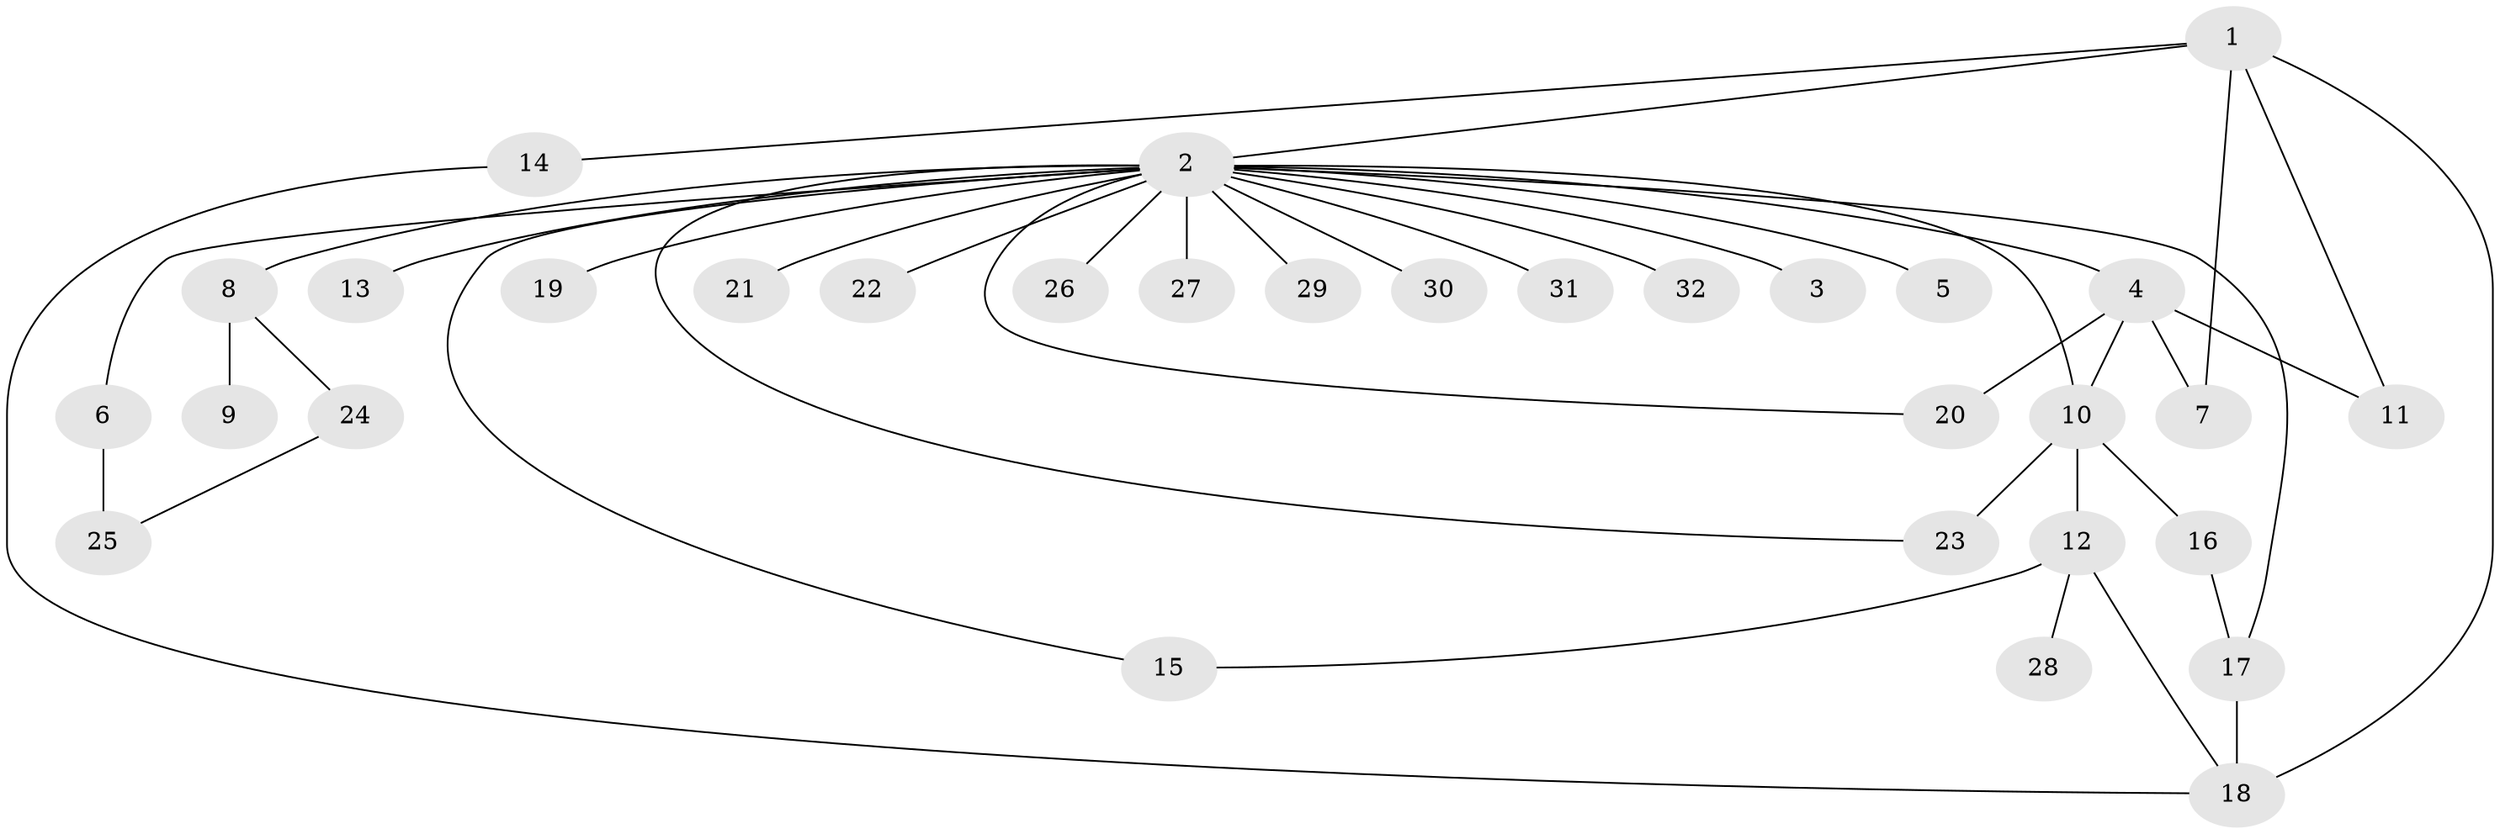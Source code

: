 // original degree distribution, {4: 0.078125, 24: 0.015625, 1: 0.59375, 9: 0.015625, 2: 0.15625, 5: 0.03125, 3: 0.078125, 10: 0.015625, 6: 0.015625}
// Generated by graph-tools (version 1.1) at 2025/35/03/09/25 02:35:48]
// undirected, 32 vertices, 42 edges
graph export_dot {
graph [start="1"]
  node [color=gray90,style=filled];
  1;
  2;
  3;
  4;
  5;
  6;
  7;
  8;
  9;
  10;
  11;
  12;
  13;
  14;
  15;
  16;
  17;
  18;
  19;
  20;
  21;
  22;
  23;
  24;
  25;
  26;
  27;
  28;
  29;
  30;
  31;
  32;
  1 -- 2 [weight=1.0];
  1 -- 7 [weight=1.0];
  1 -- 11 [weight=1.0];
  1 -- 14 [weight=1.0];
  1 -- 18 [weight=1.0];
  2 -- 3 [weight=1.0];
  2 -- 4 [weight=1.0];
  2 -- 5 [weight=1.0];
  2 -- 6 [weight=1.0];
  2 -- 8 [weight=1.0];
  2 -- 10 [weight=1.0];
  2 -- 13 [weight=1.0];
  2 -- 15 [weight=1.0];
  2 -- 17 [weight=1.0];
  2 -- 19 [weight=1.0];
  2 -- 20 [weight=1.0];
  2 -- 21 [weight=1.0];
  2 -- 22 [weight=1.0];
  2 -- 23 [weight=1.0];
  2 -- 26 [weight=1.0];
  2 -- 27 [weight=1.0];
  2 -- 29 [weight=1.0];
  2 -- 30 [weight=1.0];
  2 -- 31 [weight=1.0];
  2 -- 32 [weight=1.0];
  4 -- 7 [weight=1.0];
  4 -- 10 [weight=1.0];
  4 -- 11 [weight=1.0];
  4 -- 20 [weight=4.0];
  6 -- 25 [weight=3.0];
  8 -- 9 [weight=1.0];
  8 -- 24 [weight=1.0];
  10 -- 12 [weight=1.0];
  10 -- 16 [weight=1.0];
  10 -- 23 [weight=4.0];
  12 -- 15 [weight=1.0];
  12 -- 18 [weight=1.0];
  12 -- 28 [weight=1.0];
  14 -- 18 [weight=1.0];
  16 -- 17 [weight=1.0];
  17 -- 18 [weight=2.0];
  24 -- 25 [weight=1.0];
}
